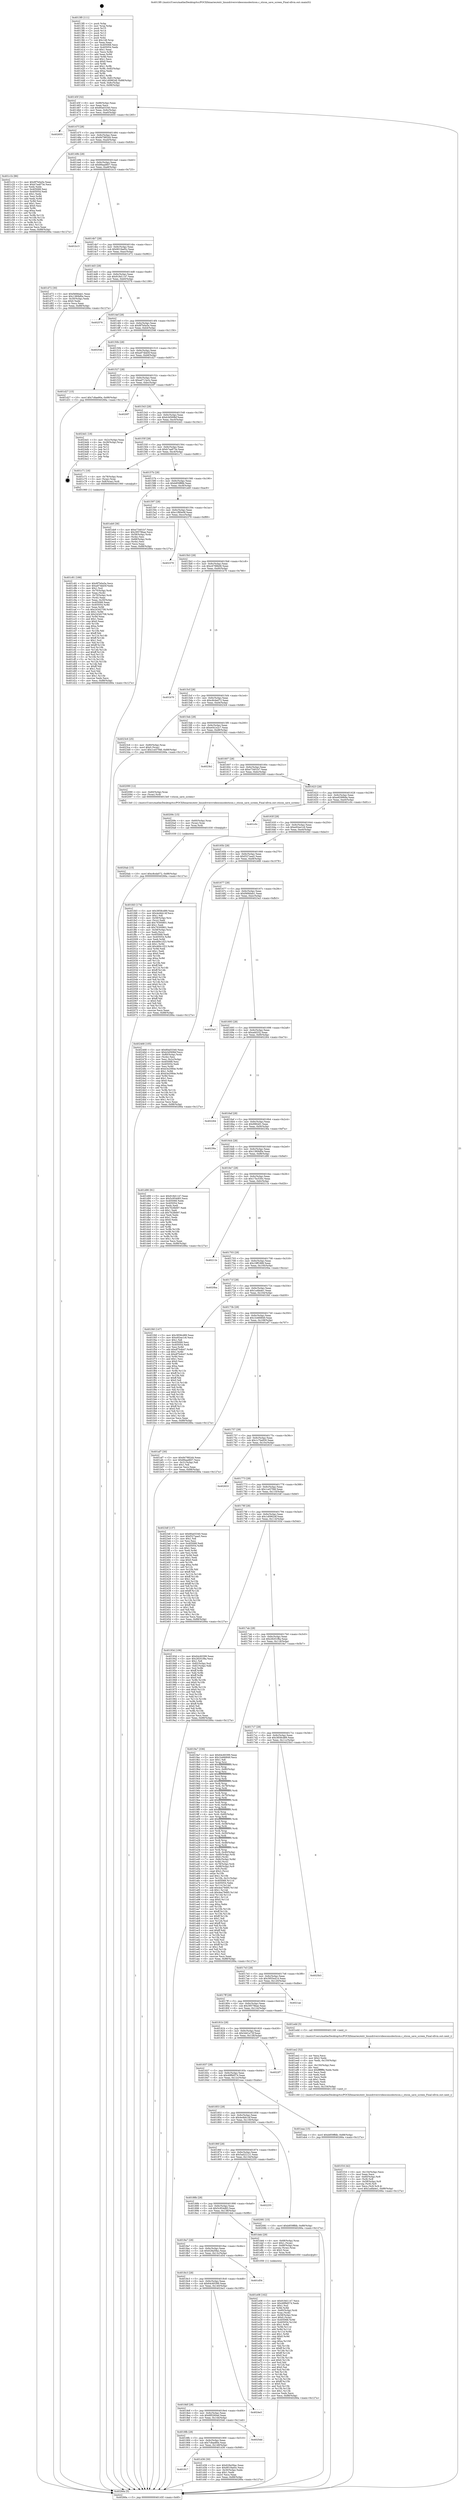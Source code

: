 digraph "0x4013f0" {
  label = "0x4013f0 (/mnt/c/Users/mathe/Desktop/tcc/POCII/binaries/extr_linuxdriversvideoconsolesticon.c_sticon_save_screen_Final-ollvm.out::main(0))"
  labelloc = "t"
  node[shape=record]

  Entry [label="",width=0.3,height=0.3,shape=circle,fillcolor=black,style=filled]
  "0x40145f" [label="{
     0x40145f [32]\l
     | [instrs]\l
     &nbsp;&nbsp;0x40145f \<+6\>: mov -0x88(%rbp),%eax\l
     &nbsp;&nbsp;0x401465 \<+2\>: mov %eax,%ecx\l
     &nbsp;&nbsp;0x401467 \<+6\>: sub $0x80a03340,%ecx\l
     &nbsp;&nbsp;0x40146d \<+6\>: mov %eax,-0x9c(%rbp)\l
     &nbsp;&nbsp;0x401473 \<+6\>: mov %ecx,-0xa0(%rbp)\l
     &nbsp;&nbsp;0x401479 \<+6\>: je 0000000000402655 \<main+0x1265\>\l
  }"]
  "0x402655" [label="{
     0x402655\l
  }", style=dashed]
  "0x40147f" [label="{
     0x40147f [28]\l
     | [instrs]\l
     &nbsp;&nbsp;0x40147f \<+5\>: jmp 0000000000401484 \<main+0x94\>\l
     &nbsp;&nbsp;0x401484 \<+6\>: mov -0x9c(%rbp),%eax\l
     &nbsp;&nbsp;0x40148a \<+5\>: sub $0x847882d4,%eax\l
     &nbsp;&nbsp;0x40148f \<+6\>: mov %eax,-0xa4(%rbp)\l
     &nbsp;&nbsp;0x401495 \<+6\>: je 0000000000401c1b \<main+0x82b\>\l
  }"]
  Exit [label="",width=0.3,height=0.3,shape=circle,fillcolor=black,style=filled,peripheries=2]
  "0x401c1b" [label="{
     0x401c1b [86]\l
     | [instrs]\l
     &nbsp;&nbsp;0x401c1b \<+5\>: mov $0x9f7b0a5e,%eax\l
     &nbsp;&nbsp;0x401c20 \<+5\>: mov $0xb7aa873e,%ecx\l
     &nbsp;&nbsp;0x401c25 \<+2\>: xor %edx,%edx\l
     &nbsp;&nbsp;0x401c27 \<+7\>: mov 0x405068,%esi\l
     &nbsp;&nbsp;0x401c2e \<+7\>: mov 0x405054,%edi\l
     &nbsp;&nbsp;0x401c35 \<+3\>: sub $0x1,%edx\l
     &nbsp;&nbsp;0x401c38 \<+3\>: mov %esi,%r8d\l
     &nbsp;&nbsp;0x401c3b \<+3\>: add %edx,%r8d\l
     &nbsp;&nbsp;0x401c3e \<+4\>: imul %r8d,%esi\l
     &nbsp;&nbsp;0x401c42 \<+3\>: and $0x1,%esi\l
     &nbsp;&nbsp;0x401c45 \<+3\>: cmp $0x0,%esi\l
     &nbsp;&nbsp;0x401c48 \<+4\>: sete %r9b\l
     &nbsp;&nbsp;0x401c4c \<+3\>: cmp $0xa,%edi\l
     &nbsp;&nbsp;0x401c4f \<+4\>: setl %r10b\l
     &nbsp;&nbsp;0x401c53 \<+3\>: mov %r9b,%r11b\l
     &nbsp;&nbsp;0x401c56 \<+3\>: and %r10b,%r11b\l
     &nbsp;&nbsp;0x401c59 \<+3\>: xor %r10b,%r9b\l
     &nbsp;&nbsp;0x401c5c \<+3\>: or %r9b,%r11b\l
     &nbsp;&nbsp;0x401c5f \<+4\>: test $0x1,%r11b\l
     &nbsp;&nbsp;0x401c63 \<+3\>: cmovne %ecx,%eax\l
     &nbsp;&nbsp;0x401c66 \<+6\>: mov %eax,-0x88(%rbp)\l
     &nbsp;&nbsp;0x401c6c \<+5\>: jmp 000000000040266a \<main+0x127a\>\l
  }"]
  "0x40149b" [label="{
     0x40149b [28]\l
     | [instrs]\l
     &nbsp;&nbsp;0x40149b \<+5\>: jmp 00000000004014a0 \<main+0xb0\>\l
     &nbsp;&nbsp;0x4014a0 \<+6\>: mov -0x9c(%rbp),%eax\l
     &nbsp;&nbsp;0x4014a6 \<+5\>: sub $0x89aad607,%eax\l
     &nbsp;&nbsp;0x4014ab \<+6\>: mov %eax,-0xa8(%rbp)\l
     &nbsp;&nbsp;0x4014b1 \<+6\>: je 0000000000401b15 \<main+0x725\>\l
  }"]
  "0x4020ab" [label="{
     0x4020ab [15]\l
     | [instrs]\l
     &nbsp;&nbsp;0x4020ab \<+10\>: movl $0xc8cda072,-0x88(%rbp)\l
     &nbsp;&nbsp;0x4020b5 \<+5\>: jmp 000000000040266a \<main+0x127a\>\l
  }"]
  "0x401b15" [label="{
     0x401b15\l
  }", style=dashed]
  "0x4014b7" [label="{
     0x4014b7 [28]\l
     | [instrs]\l
     &nbsp;&nbsp;0x4014b7 \<+5\>: jmp 00000000004014bc \<main+0xcc\>\l
     &nbsp;&nbsp;0x4014bc \<+6\>: mov -0x9c(%rbp),%eax\l
     &nbsp;&nbsp;0x4014c2 \<+5\>: sub $0x9019ad5c,%eax\l
     &nbsp;&nbsp;0x4014c7 \<+6\>: mov %eax,-0xac(%rbp)\l
     &nbsp;&nbsp;0x4014cd \<+6\>: je 0000000000401d72 \<main+0x982\>\l
  }"]
  "0x40209c" [label="{
     0x40209c [15]\l
     | [instrs]\l
     &nbsp;&nbsp;0x40209c \<+4\>: mov -0x60(%rbp),%rax\l
     &nbsp;&nbsp;0x4020a0 \<+3\>: mov (%rax),%rax\l
     &nbsp;&nbsp;0x4020a3 \<+3\>: mov %rax,%rdi\l
     &nbsp;&nbsp;0x4020a6 \<+5\>: call 0000000000401030 \<free@plt\>\l
     | [calls]\l
     &nbsp;&nbsp;0x401030 \{1\} (unknown)\l
  }"]
  "0x401d72" [label="{
     0x401d72 [30]\l
     | [instrs]\l
     &nbsp;&nbsp;0x401d72 \<+5\>: mov $0xf468dab1,%eax\l
     &nbsp;&nbsp;0x401d77 \<+5\>: mov $0x1380bf0e,%ecx\l
     &nbsp;&nbsp;0x401d7c \<+3\>: mov -0x30(%rbp),%edx\l
     &nbsp;&nbsp;0x401d7f \<+3\>: cmp $0x0,%edx\l
     &nbsp;&nbsp;0x401d82 \<+3\>: cmove %ecx,%eax\l
     &nbsp;&nbsp;0x401d85 \<+6\>: mov %eax,-0x88(%rbp)\l
     &nbsp;&nbsp;0x401d8b \<+5\>: jmp 000000000040266a \<main+0x127a\>\l
  }"]
  "0x4014d3" [label="{
     0x4014d3 [28]\l
     | [instrs]\l
     &nbsp;&nbsp;0x4014d3 \<+5\>: jmp 00000000004014d8 \<main+0xe8\>\l
     &nbsp;&nbsp;0x4014d8 \<+6\>: mov -0x9c(%rbp),%eax\l
     &nbsp;&nbsp;0x4014de \<+5\>: sub $0x918d1147,%eax\l
     &nbsp;&nbsp;0x4014e3 \<+6\>: mov %eax,-0xb0(%rbp)\l
     &nbsp;&nbsp;0x4014e9 \<+6\>: je 0000000000402576 \<main+0x1186\>\l
  }"]
  "0x401f16" [label="{
     0x401f16 [42]\l
     | [instrs]\l
     &nbsp;&nbsp;0x401f16 \<+6\>: mov -0x154(%rbp),%ecx\l
     &nbsp;&nbsp;0x401f1c \<+3\>: imul %eax,%ecx\l
     &nbsp;&nbsp;0x401f1f \<+4\>: mov -0x60(%rbp),%r8\l
     &nbsp;&nbsp;0x401f23 \<+3\>: mov (%r8),%r8\l
     &nbsp;&nbsp;0x401f26 \<+4\>: mov -0x58(%rbp),%r9\l
     &nbsp;&nbsp;0x401f2a \<+3\>: movslq (%r9),%r9\l
     &nbsp;&nbsp;0x401f2d \<+4\>: mov %ecx,(%r8,%r9,4)\l
     &nbsp;&nbsp;0x401f31 \<+10\>: movl $0x1a4fa4e1,-0x88(%rbp)\l
     &nbsp;&nbsp;0x401f3b \<+5\>: jmp 000000000040266a \<main+0x127a\>\l
  }"]
  "0x402576" [label="{
     0x402576\l
  }", style=dashed]
  "0x4014ef" [label="{
     0x4014ef [28]\l
     | [instrs]\l
     &nbsp;&nbsp;0x4014ef \<+5\>: jmp 00000000004014f4 \<main+0x104\>\l
     &nbsp;&nbsp;0x4014f4 \<+6\>: mov -0x9c(%rbp),%eax\l
     &nbsp;&nbsp;0x4014fa \<+5\>: sub $0x9f7b0a5e,%eax\l
     &nbsp;&nbsp;0x4014ff \<+6\>: mov %eax,-0xb4(%rbp)\l
     &nbsp;&nbsp;0x401505 \<+6\>: je 0000000000402546 \<main+0x1156\>\l
  }"]
  "0x401ee2" [label="{
     0x401ee2 [52]\l
     | [instrs]\l
     &nbsp;&nbsp;0x401ee2 \<+2\>: xor %ecx,%ecx\l
     &nbsp;&nbsp;0x401ee4 \<+5\>: mov $0x2,%edx\l
     &nbsp;&nbsp;0x401ee9 \<+6\>: mov %edx,-0x150(%rbp)\l
     &nbsp;&nbsp;0x401eef \<+1\>: cltd\l
     &nbsp;&nbsp;0x401ef0 \<+6\>: mov -0x150(%rbp),%esi\l
     &nbsp;&nbsp;0x401ef6 \<+2\>: idiv %esi\l
     &nbsp;&nbsp;0x401ef8 \<+6\>: imul $0xfffffffe,%edx,%edx\l
     &nbsp;&nbsp;0x401efe \<+2\>: mov %ecx,%edi\l
     &nbsp;&nbsp;0x401f00 \<+2\>: sub %edx,%edi\l
     &nbsp;&nbsp;0x401f02 \<+2\>: mov %ecx,%edx\l
     &nbsp;&nbsp;0x401f04 \<+3\>: sub $0x1,%edx\l
     &nbsp;&nbsp;0x401f07 \<+2\>: add %edx,%edi\l
     &nbsp;&nbsp;0x401f09 \<+2\>: sub %edi,%ecx\l
     &nbsp;&nbsp;0x401f0b \<+6\>: mov %ecx,-0x154(%rbp)\l
     &nbsp;&nbsp;0x401f11 \<+5\>: call 0000000000401160 \<next_i\>\l
     | [calls]\l
     &nbsp;&nbsp;0x401160 \{1\} (/mnt/c/Users/mathe/Desktop/tcc/POCII/binaries/extr_linuxdriversvideoconsolesticon.c_sticon_save_screen_Final-ollvm.out::next_i)\l
  }"]
  "0x402546" [label="{
     0x402546\l
  }", style=dashed]
  "0x40150b" [label="{
     0x40150b [28]\l
     | [instrs]\l
     &nbsp;&nbsp;0x40150b \<+5\>: jmp 0000000000401510 \<main+0x120\>\l
     &nbsp;&nbsp;0x401510 \<+6\>: mov -0x9c(%rbp),%eax\l
     &nbsp;&nbsp;0x401516 \<+5\>: sub $0xa974bb5f,%eax\l
     &nbsp;&nbsp;0x40151b \<+6\>: mov %eax,-0xb8(%rbp)\l
     &nbsp;&nbsp;0x401521 \<+6\>: je 0000000000401d27 \<main+0x937\>\l
  }"]
  "0x401e08" [label="{
     0x401e08 [162]\l
     | [instrs]\l
     &nbsp;&nbsp;0x401e08 \<+5\>: mov $0x918d1147,%ecx\l
     &nbsp;&nbsp;0x401e0d \<+5\>: mov $0x49f9d574,%edx\l
     &nbsp;&nbsp;0x401e12 \<+3\>: mov $0x1,%sil\l
     &nbsp;&nbsp;0x401e15 \<+3\>: xor %r8d,%r8d\l
     &nbsp;&nbsp;0x401e18 \<+4\>: mov -0x60(%rbp),%rdi\l
     &nbsp;&nbsp;0x401e1c \<+3\>: mov %rax,(%rdi)\l
     &nbsp;&nbsp;0x401e1f \<+4\>: mov -0x58(%rbp),%rax\l
     &nbsp;&nbsp;0x401e23 \<+6\>: movl $0x0,(%rax)\l
     &nbsp;&nbsp;0x401e29 \<+8\>: mov 0x405068,%r9d\l
     &nbsp;&nbsp;0x401e31 \<+8\>: mov 0x405054,%r10d\l
     &nbsp;&nbsp;0x401e39 \<+4\>: sub $0x1,%r8d\l
     &nbsp;&nbsp;0x401e3d \<+3\>: mov %r9d,%r11d\l
     &nbsp;&nbsp;0x401e40 \<+3\>: add %r8d,%r11d\l
     &nbsp;&nbsp;0x401e43 \<+4\>: imul %r11d,%r9d\l
     &nbsp;&nbsp;0x401e47 \<+4\>: and $0x1,%r9d\l
     &nbsp;&nbsp;0x401e4b \<+4\>: cmp $0x0,%r9d\l
     &nbsp;&nbsp;0x401e4f \<+3\>: sete %bl\l
     &nbsp;&nbsp;0x401e52 \<+4\>: cmp $0xa,%r10d\l
     &nbsp;&nbsp;0x401e56 \<+4\>: setl %r14b\l
     &nbsp;&nbsp;0x401e5a \<+3\>: mov %bl,%r15b\l
     &nbsp;&nbsp;0x401e5d \<+4\>: xor $0xff,%r15b\l
     &nbsp;&nbsp;0x401e61 \<+3\>: mov %r14b,%r12b\l
     &nbsp;&nbsp;0x401e64 \<+4\>: xor $0xff,%r12b\l
     &nbsp;&nbsp;0x401e68 \<+4\>: xor $0x0,%sil\l
     &nbsp;&nbsp;0x401e6c \<+3\>: mov %r15b,%r13b\l
     &nbsp;&nbsp;0x401e6f \<+4\>: and $0x0,%r13b\l
     &nbsp;&nbsp;0x401e73 \<+3\>: and %sil,%bl\l
     &nbsp;&nbsp;0x401e76 \<+3\>: mov %r12b,%al\l
     &nbsp;&nbsp;0x401e79 \<+2\>: and $0x0,%al\l
     &nbsp;&nbsp;0x401e7b \<+3\>: and %sil,%r14b\l
     &nbsp;&nbsp;0x401e7e \<+3\>: or %bl,%r13b\l
     &nbsp;&nbsp;0x401e81 \<+3\>: or %r14b,%al\l
     &nbsp;&nbsp;0x401e84 \<+3\>: xor %al,%r13b\l
     &nbsp;&nbsp;0x401e87 \<+3\>: or %r12b,%r15b\l
     &nbsp;&nbsp;0x401e8a \<+4\>: xor $0xff,%r15b\l
     &nbsp;&nbsp;0x401e8e \<+4\>: or $0x0,%sil\l
     &nbsp;&nbsp;0x401e92 \<+3\>: and %sil,%r15b\l
     &nbsp;&nbsp;0x401e95 \<+3\>: or %r15b,%r13b\l
     &nbsp;&nbsp;0x401e98 \<+4\>: test $0x1,%r13b\l
     &nbsp;&nbsp;0x401e9c \<+3\>: cmovne %edx,%ecx\l
     &nbsp;&nbsp;0x401e9f \<+6\>: mov %ecx,-0x88(%rbp)\l
     &nbsp;&nbsp;0x401ea5 \<+5\>: jmp 000000000040266a \<main+0x127a\>\l
  }"]
  "0x401d27" [label="{
     0x401d27 [15]\l
     | [instrs]\l
     &nbsp;&nbsp;0x401d27 \<+10\>: movl $0x7c8ae80e,-0x88(%rbp)\l
     &nbsp;&nbsp;0x401d31 \<+5\>: jmp 000000000040266a \<main+0x127a\>\l
  }"]
  "0x401527" [label="{
     0x401527 [28]\l
     | [instrs]\l
     &nbsp;&nbsp;0x401527 \<+5\>: jmp 000000000040152c \<main+0x13c\>\l
     &nbsp;&nbsp;0x40152c \<+6\>: mov -0x9c(%rbp),%eax\l
     &nbsp;&nbsp;0x401532 \<+5\>: sub $0xad713a3c,%eax\l
     &nbsp;&nbsp;0x401537 \<+6\>: mov %eax,-0xbc(%rbp)\l
     &nbsp;&nbsp;0x40153d \<+6\>: je 00000000004020f7 \<main+0xd07\>\l
  }"]
  "0x401917" [label="{
     0x401917\l
  }", style=dashed]
  "0x4020f7" [label="{
     0x4020f7\l
  }", style=dashed]
  "0x401543" [label="{
     0x401543 [28]\l
     | [instrs]\l
     &nbsp;&nbsp;0x401543 \<+5\>: jmp 0000000000401548 \<main+0x158\>\l
     &nbsp;&nbsp;0x401548 \<+6\>: mov -0x9c(%rbp),%eax\l
     &nbsp;&nbsp;0x40154e \<+5\>: sub $0xb3d569bf,%eax\l
     &nbsp;&nbsp;0x401553 \<+6\>: mov %eax,-0xc0(%rbp)\l
     &nbsp;&nbsp;0x401559 \<+6\>: je 00000000004024d1 \<main+0x10e1\>\l
  }"]
  "0x401d36" [label="{
     0x401d36 [30]\l
     | [instrs]\l
     &nbsp;&nbsp;0x401d36 \<+5\>: mov $0x628a59ac,%eax\l
     &nbsp;&nbsp;0x401d3b \<+5\>: mov $0x9019ad5c,%ecx\l
     &nbsp;&nbsp;0x401d40 \<+3\>: mov -0x30(%rbp),%edx\l
     &nbsp;&nbsp;0x401d43 \<+3\>: cmp $0x1,%edx\l
     &nbsp;&nbsp;0x401d46 \<+3\>: cmovl %ecx,%eax\l
     &nbsp;&nbsp;0x401d49 \<+6\>: mov %eax,-0x88(%rbp)\l
     &nbsp;&nbsp;0x401d4f \<+5\>: jmp 000000000040266a \<main+0x127a\>\l
  }"]
  "0x4024d1" [label="{
     0x4024d1 [18]\l
     | [instrs]\l
     &nbsp;&nbsp;0x4024d1 \<+3\>: mov -0x2c(%rbp),%eax\l
     &nbsp;&nbsp;0x4024d4 \<+4\>: lea -0x28(%rbp),%rsp\l
     &nbsp;&nbsp;0x4024d8 \<+1\>: pop %rbx\l
     &nbsp;&nbsp;0x4024d9 \<+2\>: pop %r12\l
     &nbsp;&nbsp;0x4024db \<+2\>: pop %r13\l
     &nbsp;&nbsp;0x4024dd \<+2\>: pop %r14\l
     &nbsp;&nbsp;0x4024df \<+2\>: pop %r15\l
     &nbsp;&nbsp;0x4024e1 \<+1\>: pop %rbp\l
     &nbsp;&nbsp;0x4024e2 \<+1\>: ret\l
  }"]
  "0x40155f" [label="{
     0x40155f [28]\l
     | [instrs]\l
     &nbsp;&nbsp;0x40155f \<+5\>: jmp 0000000000401564 \<main+0x174\>\l
     &nbsp;&nbsp;0x401564 \<+6\>: mov -0x9c(%rbp),%eax\l
     &nbsp;&nbsp;0x40156a \<+5\>: sub $0xb7aa873e,%eax\l
     &nbsp;&nbsp;0x40156f \<+6\>: mov %eax,-0xc4(%rbp)\l
     &nbsp;&nbsp;0x401575 \<+6\>: je 0000000000401c71 \<main+0x881\>\l
  }"]
  "0x4018fb" [label="{
     0x4018fb [28]\l
     | [instrs]\l
     &nbsp;&nbsp;0x4018fb \<+5\>: jmp 0000000000401900 \<main+0x510\>\l
     &nbsp;&nbsp;0x401900 \<+6\>: mov -0x9c(%rbp),%eax\l
     &nbsp;&nbsp;0x401906 \<+5\>: sub $0x7c8ae80e,%eax\l
     &nbsp;&nbsp;0x40190b \<+6\>: mov %eax,-0x148(%rbp)\l
     &nbsp;&nbsp;0x401911 \<+6\>: je 0000000000401d36 \<main+0x946\>\l
  }"]
  "0x401c71" [label="{
     0x401c71 [16]\l
     | [instrs]\l
     &nbsp;&nbsp;0x401c71 \<+4\>: mov -0x78(%rbp),%rax\l
     &nbsp;&nbsp;0x401c75 \<+3\>: mov (%rax),%rax\l
     &nbsp;&nbsp;0x401c78 \<+4\>: mov 0x8(%rax),%rdi\l
     &nbsp;&nbsp;0x401c7c \<+5\>: call 0000000000401060 \<atoi@plt\>\l
     | [calls]\l
     &nbsp;&nbsp;0x401060 \{1\} (unknown)\l
  }"]
  "0x40157b" [label="{
     0x40157b [28]\l
     | [instrs]\l
     &nbsp;&nbsp;0x40157b \<+5\>: jmp 0000000000401580 \<main+0x190\>\l
     &nbsp;&nbsp;0x401580 \<+6\>: mov -0x9c(%rbp),%eax\l
     &nbsp;&nbsp;0x401586 \<+5\>: sub $0xb859ffdb,%eax\l
     &nbsp;&nbsp;0x40158b \<+6\>: mov %eax,-0xc8(%rbp)\l
     &nbsp;&nbsp;0x401591 \<+6\>: je 0000000000401eb9 \<main+0xac9\>\l
  }"]
  "0x4025dd" [label="{
     0x4025dd\l
  }", style=dashed]
  "0x401eb9" [label="{
     0x401eb9 [36]\l
     | [instrs]\l
     &nbsp;&nbsp;0x401eb9 \<+5\>: mov $0xe73401b7,%eax\l
     &nbsp;&nbsp;0x401ebe \<+5\>: mov $0x39579bae,%ecx\l
     &nbsp;&nbsp;0x401ec3 \<+4\>: mov -0x58(%rbp),%rdx\l
     &nbsp;&nbsp;0x401ec7 \<+2\>: mov (%rdx),%esi\l
     &nbsp;&nbsp;0x401ec9 \<+4\>: mov -0x68(%rbp),%rdx\l
     &nbsp;&nbsp;0x401ecd \<+2\>: cmp (%rdx),%esi\l
     &nbsp;&nbsp;0x401ecf \<+3\>: cmovl %ecx,%eax\l
     &nbsp;&nbsp;0x401ed2 \<+6\>: mov %eax,-0x88(%rbp)\l
     &nbsp;&nbsp;0x401ed8 \<+5\>: jmp 000000000040266a \<main+0x127a\>\l
  }"]
  "0x401597" [label="{
     0x401597 [28]\l
     | [instrs]\l
     &nbsp;&nbsp;0x401597 \<+5\>: jmp 000000000040159c \<main+0x1ac\>\l
     &nbsp;&nbsp;0x40159c \<+6\>: mov -0x9c(%rbp),%eax\l
     &nbsp;&nbsp;0x4015a2 \<+5\>: sub $0xc1f80e08,%eax\l
     &nbsp;&nbsp;0x4015a7 \<+6\>: mov %eax,-0xcc(%rbp)\l
     &nbsp;&nbsp;0x4015ad \<+6\>: je 0000000000402379 \<main+0xf89\>\l
  }"]
  "0x4018df" [label="{
     0x4018df [28]\l
     | [instrs]\l
     &nbsp;&nbsp;0x4018df \<+5\>: jmp 00000000004018e4 \<main+0x4f4\>\l
     &nbsp;&nbsp;0x4018e4 \<+6\>: mov -0x9c(%rbp),%eax\l
     &nbsp;&nbsp;0x4018ea \<+5\>: sub $0x6f0260ad,%eax\l
     &nbsp;&nbsp;0x4018ef \<+6\>: mov %eax,-0x144(%rbp)\l
     &nbsp;&nbsp;0x4018f5 \<+6\>: je 00000000004025dd \<main+0x11ed\>\l
  }"]
  "0x402379" [label="{
     0x402379\l
  }", style=dashed]
  "0x4015b3" [label="{
     0x4015b3 [28]\l
     | [instrs]\l
     &nbsp;&nbsp;0x4015b3 \<+5\>: jmp 00000000004015b8 \<main+0x1c8\>\l
     &nbsp;&nbsp;0x4015b8 \<+6\>: mov -0x9c(%rbp),%eax\l
     &nbsp;&nbsp;0x4015be \<+5\>: sub $0xc6788b06,%eax\l
     &nbsp;&nbsp;0x4015c3 \<+6\>: mov %eax,-0xd0(%rbp)\l
     &nbsp;&nbsp;0x4015c9 \<+6\>: je 0000000000401b70 \<main+0x780\>\l
  }"]
  "0x4024e3" [label="{
     0x4024e3\l
  }", style=dashed]
  "0x401b70" [label="{
     0x401b70\l
  }", style=dashed]
  "0x4015cf" [label="{
     0x4015cf [28]\l
     | [instrs]\l
     &nbsp;&nbsp;0x4015cf \<+5\>: jmp 00000000004015d4 \<main+0x1e4\>\l
     &nbsp;&nbsp;0x4015d4 \<+6\>: mov -0x9c(%rbp),%eax\l
     &nbsp;&nbsp;0x4015da \<+5\>: sub $0xc8cda072,%eax\l
     &nbsp;&nbsp;0x4015df \<+6\>: mov %eax,-0xd4(%rbp)\l
     &nbsp;&nbsp;0x4015e5 \<+6\>: je 00000000004023c6 \<main+0xfd6\>\l
  }"]
  "0x4018c3" [label="{
     0x4018c3 [28]\l
     | [instrs]\l
     &nbsp;&nbsp;0x4018c3 \<+5\>: jmp 00000000004018c8 \<main+0x4d8\>\l
     &nbsp;&nbsp;0x4018c8 \<+6\>: mov -0x9c(%rbp),%eax\l
     &nbsp;&nbsp;0x4018ce \<+5\>: sub $0x64c60399,%eax\l
     &nbsp;&nbsp;0x4018d3 \<+6\>: mov %eax,-0x140(%rbp)\l
     &nbsp;&nbsp;0x4018d9 \<+6\>: je 00000000004024e3 \<main+0x10f3\>\l
  }"]
  "0x4023c6" [label="{
     0x4023c6 [25]\l
     | [instrs]\l
     &nbsp;&nbsp;0x4023c6 \<+4\>: mov -0x80(%rbp),%rax\l
     &nbsp;&nbsp;0x4023ca \<+6\>: movl $0x0,(%rax)\l
     &nbsp;&nbsp;0x4023d0 \<+10\>: movl $0x1ce57f48,-0x88(%rbp)\l
     &nbsp;&nbsp;0x4023da \<+5\>: jmp 000000000040266a \<main+0x127a\>\l
  }"]
  "0x4015eb" [label="{
     0x4015eb [28]\l
     | [instrs]\l
     &nbsp;&nbsp;0x4015eb \<+5\>: jmp 00000000004015f0 \<main+0x200\>\l
     &nbsp;&nbsp;0x4015f0 \<+6\>: mov -0x9c(%rbp),%eax\l
     &nbsp;&nbsp;0x4015f6 \<+5\>: sub $0xe041e2c7,%eax\l
     &nbsp;&nbsp;0x4015fb \<+6\>: mov %eax,-0xd8(%rbp)\l
     &nbsp;&nbsp;0x401601 \<+6\>: je 00000000004023b2 \<main+0xfc2\>\l
  }"]
  "0x401d54" [label="{
     0x401d54\l
  }", style=dashed]
  "0x4023b2" [label="{
     0x4023b2\l
  }", style=dashed]
  "0x401607" [label="{
     0x401607 [28]\l
     | [instrs]\l
     &nbsp;&nbsp;0x401607 \<+5\>: jmp 000000000040160c \<main+0x21c\>\l
     &nbsp;&nbsp;0x40160c \<+6\>: mov -0x9c(%rbp),%eax\l
     &nbsp;&nbsp;0x401612 \<+5\>: sub $0xe73401b7,%eax\l
     &nbsp;&nbsp;0x401617 \<+6\>: mov %eax,-0xdc(%rbp)\l
     &nbsp;&nbsp;0x40161d \<+6\>: je 0000000000402090 \<main+0xca0\>\l
  }"]
  "0x4018a7" [label="{
     0x4018a7 [28]\l
     | [instrs]\l
     &nbsp;&nbsp;0x4018a7 \<+5\>: jmp 00000000004018ac \<main+0x4bc\>\l
     &nbsp;&nbsp;0x4018ac \<+6\>: mov -0x9c(%rbp),%eax\l
     &nbsp;&nbsp;0x4018b2 \<+5\>: sub $0x628a59ac,%eax\l
     &nbsp;&nbsp;0x4018b7 \<+6\>: mov %eax,-0x13c(%rbp)\l
     &nbsp;&nbsp;0x4018bd \<+6\>: je 0000000000401d54 \<main+0x964\>\l
  }"]
  "0x402090" [label="{
     0x402090 [12]\l
     | [instrs]\l
     &nbsp;&nbsp;0x402090 \<+4\>: mov -0x60(%rbp),%rax\l
     &nbsp;&nbsp;0x402094 \<+3\>: mov (%rax),%rdi\l
     &nbsp;&nbsp;0x402097 \<+5\>: call 00000000004013e0 \<sticon_save_screen\>\l
     | [calls]\l
     &nbsp;&nbsp;0x4013e0 \{1\} (/mnt/c/Users/mathe/Desktop/tcc/POCII/binaries/extr_linuxdriversvideoconsolesticon.c_sticon_save_screen_Final-ollvm.out::sticon_save_screen)\l
  }"]
  "0x401623" [label="{
     0x401623 [28]\l
     | [instrs]\l
     &nbsp;&nbsp;0x401623 \<+5\>: jmp 0000000000401628 \<main+0x238\>\l
     &nbsp;&nbsp;0x401628 \<+6\>: mov -0x9c(%rbp),%eax\l
     &nbsp;&nbsp;0x40162e \<+5\>: sub $0xe9299b9a,%eax\l
     &nbsp;&nbsp;0x401633 \<+6\>: mov %eax,-0xe0(%rbp)\l
     &nbsp;&nbsp;0x401639 \<+6\>: je 0000000000401c0c \<main+0x81c\>\l
  }"]
  "0x401deb" [label="{
     0x401deb [29]\l
     | [instrs]\l
     &nbsp;&nbsp;0x401deb \<+4\>: mov -0x68(%rbp),%rax\l
     &nbsp;&nbsp;0x401def \<+6\>: movl $0x1,(%rax)\l
     &nbsp;&nbsp;0x401df5 \<+4\>: mov -0x68(%rbp),%rax\l
     &nbsp;&nbsp;0x401df9 \<+3\>: movslq (%rax),%rax\l
     &nbsp;&nbsp;0x401dfc \<+4\>: shl $0x2,%rax\l
     &nbsp;&nbsp;0x401e00 \<+3\>: mov %rax,%rdi\l
     &nbsp;&nbsp;0x401e03 \<+5\>: call 0000000000401050 \<malloc@plt\>\l
     | [calls]\l
     &nbsp;&nbsp;0x401050 \{1\} (unknown)\l
  }"]
  "0x401c0c" [label="{
     0x401c0c\l
  }", style=dashed]
  "0x40163f" [label="{
     0x40163f [28]\l
     | [instrs]\l
     &nbsp;&nbsp;0x40163f \<+5\>: jmp 0000000000401644 \<main+0x254\>\l
     &nbsp;&nbsp;0x401644 \<+6\>: mov -0x9c(%rbp),%eax\l
     &nbsp;&nbsp;0x40164a \<+5\>: sub $0xe92ee1c6,%eax\l
     &nbsp;&nbsp;0x40164f \<+6\>: mov %eax,-0xe4(%rbp)\l
     &nbsp;&nbsp;0x401655 \<+6\>: je 0000000000401fd3 \<main+0xbe3\>\l
  }"]
  "0x40188b" [label="{
     0x40188b [28]\l
     | [instrs]\l
     &nbsp;&nbsp;0x40188b \<+5\>: jmp 0000000000401890 \<main+0x4a0\>\l
     &nbsp;&nbsp;0x401890 \<+6\>: mov -0x9c(%rbp),%eax\l
     &nbsp;&nbsp;0x401896 \<+5\>: sub $0x5c954d83,%eax\l
     &nbsp;&nbsp;0x40189b \<+6\>: mov %eax,-0x138(%rbp)\l
     &nbsp;&nbsp;0x4018a1 \<+6\>: je 0000000000401deb \<main+0x9fb\>\l
  }"]
  "0x401fd3" [label="{
     0x401fd3 [174]\l
     | [instrs]\l
     &nbsp;&nbsp;0x401fd3 \<+5\>: mov $0x3858cd89,%eax\l
     &nbsp;&nbsp;0x401fd8 \<+5\>: mov $0x4e4bb14f,%ecx\l
     &nbsp;&nbsp;0x401fdd \<+2\>: mov $0x1,%dl\l
     &nbsp;&nbsp;0x401fdf \<+4\>: mov -0x58(%rbp),%rsi\l
     &nbsp;&nbsp;0x401fe3 \<+2\>: mov (%rsi),%edi\l
     &nbsp;&nbsp;0x401fe5 \<+6\>: add $0x76300801,%edi\l
     &nbsp;&nbsp;0x401feb \<+3\>: add $0x1,%edi\l
     &nbsp;&nbsp;0x401fee \<+6\>: sub $0x76300801,%edi\l
     &nbsp;&nbsp;0x401ff4 \<+4\>: mov -0x58(%rbp),%rsi\l
     &nbsp;&nbsp;0x401ff8 \<+2\>: mov %edi,(%rsi)\l
     &nbsp;&nbsp;0x401ffa \<+7\>: mov 0x405068,%edi\l
     &nbsp;&nbsp;0x402001 \<+8\>: mov 0x405054,%r8d\l
     &nbsp;&nbsp;0x402009 \<+3\>: mov %edi,%r9d\l
     &nbsp;&nbsp;0x40200c \<+7\>: sub $0x469c1f23,%r9d\l
     &nbsp;&nbsp;0x402013 \<+4\>: sub $0x1,%r9d\l
     &nbsp;&nbsp;0x402017 \<+7\>: add $0x469c1f23,%r9d\l
     &nbsp;&nbsp;0x40201e \<+4\>: imul %r9d,%edi\l
     &nbsp;&nbsp;0x402022 \<+3\>: and $0x1,%edi\l
     &nbsp;&nbsp;0x402025 \<+3\>: cmp $0x0,%edi\l
     &nbsp;&nbsp;0x402028 \<+4\>: sete %r10b\l
     &nbsp;&nbsp;0x40202c \<+4\>: cmp $0xa,%r8d\l
     &nbsp;&nbsp;0x402030 \<+4\>: setl %r11b\l
     &nbsp;&nbsp;0x402034 \<+3\>: mov %r10b,%bl\l
     &nbsp;&nbsp;0x402037 \<+3\>: xor $0xff,%bl\l
     &nbsp;&nbsp;0x40203a \<+3\>: mov %r11b,%r14b\l
     &nbsp;&nbsp;0x40203d \<+4\>: xor $0xff,%r14b\l
     &nbsp;&nbsp;0x402041 \<+3\>: xor $0x0,%dl\l
     &nbsp;&nbsp;0x402044 \<+3\>: mov %bl,%r15b\l
     &nbsp;&nbsp;0x402047 \<+4\>: and $0x0,%r15b\l
     &nbsp;&nbsp;0x40204b \<+3\>: and %dl,%r10b\l
     &nbsp;&nbsp;0x40204e \<+3\>: mov %r14b,%r12b\l
     &nbsp;&nbsp;0x402051 \<+4\>: and $0x0,%r12b\l
     &nbsp;&nbsp;0x402055 \<+3\>: and %dl,%r11b\l
     &nbsp;&nbsp;0x402058 \<+3\>: or %r10b,%r15b\l
     &nbsp;&nbsp;0x40205b \<+3\>: or %r11b,%r12b\l
     &nbsp;&nbsp;0x40205e \<+3\>: xor %r12b,%r15b\l
     &nbsp;&nbsp;0x402061 \<+3\>: or %r14b,%bl\l
     &nbsp;&nbsp;0x402064 \<+3\>: xor $0xff,%bl\l
     &nbsp;&nbsp;0x402067 \<+3\>: or $0x0,%dl\l
     &nbsp;&nbsp;0x40206a \<+2\>: and %dl,%bl\l
     &nbsp;&nbsp;0x40206c \<+3\>: or %bl,%r15b\l
     &nbsp;&nbsp;0x40206f \<+4\>: test $0x1,%r15b\l
     &nbsp;&nbsp;0x402073 \<+3\>: cmovne %ecx,%eax\l
     &nbsp;&nbsp;0x402076 \<+6\>: mov %eax,-0x88(%rbp)\l
     &nbsp;&nbsp;0x40207c \<+5\>: jmp 000000000040266a \<main+0x127a\>\l
  }"]
  "0x40165b" [label="{
     0x40165b [28]\l
     | [instrs]\l
     &nbsp;&nbsp;0x40165b \<+5\>: jmp 0000000000401660 \<main+0x270\>\l
     &nbsp;&nbsp;0x401660 \<+6\>: mov -0x9c(%rbp),%eax\l
     &nbsp;&nbsp;0x401666 \<+5\>: sub $0xf327aaa5,%eax\l
     &nbsp;&nbsp;0x40166b \<+6\>: mov %eax,-0xe8(%rbp)\l
     &nbsp;&nbsp;0x401671 \<+6\>: je 0000000000402468 \<main+0x1078\>\l
  }"]
  "0x402255" [label="{
     0x402255\l
  }", style=dashed]
  "0x402468" [label="{
     0x402468 [105]\l
     | [instrs]\l
     &nbsp;&nbsp;0x402468 \<+5\>: mov $0x80a03340,%eax\l
     &nbsp;&nbsp;0x40246d \<+5\>: mov $0xb3d569bf,%ecx\l
     &nbsp;&nbsp;0x402472 \<+4\>: mov -0x80(%rbp),%rdx\l
     &nbsp;&nbsp;0x402476 \<+2\>: mov (%rdx),%esi\l
     &nbsp;&nbsp;0x402478 \<+3\>: mov %esi,-0x2c(%rbp)\l
     &nbsp;&nbsp;0x40247b \<+7\>: mov 0x405068,%esi\l
     &nbsp;&nbsp;0x402482 \<+7\>: mov 0x405054,%edi\l
     &nbsp;&nbsp;0x402489 \<+3\>: mov %esi,%r8d\l
     &nbsp;&nbsp;0x40248c \<+7\>: add $0xb3e2084e,%r8d\l
     &nbsp;&nbsp;0x402493 \<+4\>: sub $0x1,%r8d\l
     &nbsp;&nbsp;0x402497 \<+7\>: sub $0xb3e2084e,%r8d\l
     &nbsp;&nbsp;0x40249e \<+4\>: imul %r8d,%esi\l
     &nbsp;&nbsp;0x4024a2 \<+3\>: and $0x1,%esi\l
     &nbsp;&nbsp;0x4024a5 \<+3\>: cmp $0x0,%esi\l
     &nbsp;&nbsp;0x4024a8 \<+4\>: sete %r9b\l
     &nbsp;&nbsp;0x4024ac \<+3\>: cmp $0xa,%edi\l
     &nbsp;&nbsp;0x4024af \<+4\>: setl %r10b\l
     &nbsp;&nbsp;0x4024b3 \<+3\>: mov %r9b,%r11b\l
     &nbsp;&nbsp;0x4024b6 \<+3\>: and %r10b,%r11b\l
     &nbsp;&nbsp;0x4024b9 \<+3\>: xor %r10b,%r9b\l
     &nbsp;&nbsp;0x4024bc \<+3\>: or %r9b,%r11b\l
     &nbsp;&nbsp;0x4024bf \<+4\>: test $0x1,%r11b\l
     &nbsp;&nbsp;0x4024c3 \<+3\>: cmovne %ecx,%eax\l
     &nbsp;&nbsp;0x4024c6 \<+6\>: mov %eax,-0x88(%rbp)\l
     &nbsp;&nbsp;0x4024cc \<+5\>: jmp 000000000040266a \<main+0x127a\>\l
  }"]
  "0x401677" [label="{
     0x401677 [28]\l
     | [instrs]\l
     &nbsp;&nbsp;0x401677 \<+5\>: jmp 000000000040167c \<main+0x28c\>\l
     &nbsp;&nbsp;0x40167c \<+6\>: mov -0x9c(%rbp),%eax\l
     &nbsp;&nbsp;0x401682 \<+5\>: sub $0xf468dab1,%eax\l
     &nbsp;&nbsp;0x401687 \<+6\>: mov %eax,-0xec(%rbp)\l
     &nbsp;&nbsp;0x40168d \<+6\>: je 00000000004023a3 \<main+0xfb3\>\l
  }"]
  "0x40186f" [label="{
     0x40186f [28]\l
     | [instrs]\l
     &nbsp;&nbsp;0x40186f \<+5\>: jmp 0000000000401874 \<main+0x484\>\l
     &nbsp;&nbsp;0x401874 \<+6\>: mov -0x9c(%rbp),%eax\l
     &nbsp;&nbsp;0x40187a \<+5\>: sub $0x5ad22121,%eax\l
     &nbsp;&nbsp;0x40187f \<+6\>: mov %eax,-0x134(%rbp)\l
     &nbsp;&nbsp;0x401885 \<+6\>: je 0000000000402255 \<main+0xe65\>\l
  }"]
  "0x4023a3" [label="{
     0x4023a3\l
  }", style=dashed]
  "0x401693" [label="{
     0x401693 [28]\l
     | [instrs]\l
     &nbsp;&nbsp;0x401693 \<+5\>: jmp 0000000000401698 \<main+0x2a8\>\l
     &nbsp;&nbsp;0x401698 \<+6\>: mov -0x9c(%rbp),%eax\l
     &nbsp;&nbsp;0x40169e \<+5\>: sub $0xadd332,%eax\l
     &nbsp;&nbsp;0x4016a3 \<+6\>: mov %eax,-0xf0(%rbp)\l
     &nbsp;&nbsp;0x4016a9 \<+6\>: je 0000000000402264 \<main+0xe74\>\l
  }"]
  "0x402081" [label="{
     0x402081 [15]\l
     | [instrs]\l
     &nbsp;&nbsp;0x402081 \<+10\>: movl $0xb859ffdb,-0x88(%rbp)\l
     &nbsp;&nbsp;0x40208b \<+5\>: jmp 000000000040266a \<main+0x127a\>\l
  }"]
  "0x402264" [label="{
     0x402264\l
  }", style=dashed]
  "0x4016af" [label="{
     0x4016af [28]\l
     | [instrs]\l
     &nbsp;&nbsp;0x4016af \<+5\>: jmp 00000000004016b4 \<main+0x2c4\>\l
     &nbsp;&nbsp;0x4016b4 \<+6\>: mov -0x9c(%rbp),%eax\l
     &nbsp;&nbsp;0x4016ba \<+5\>: sub $0x99fcbf1,%eax\l
     &nbsp;&nbsp;0x4016bf \<+6\>: mov %eax,-0xf4(%rbp)\l
     &nbsp;&nbsp;0x4016c5 \<+6\>: je 000000000040236a \<main+0xf7a\>\l
  }"]
  "0x401853" [label="{
     0x401853 [28]\l
     | [instrs]\l
     &nbsp;&nbsp;0x401853 \<+5\>: jmp 0000000000401858 \<main+0x468\>\l
     &nbsp;&nbsp;0x401858 \<+6\>: mov -0x9c(%rbp),%eax\l
     &nbsp;&nbsp;0x40185e \<+5\>: sub $0x4e4bb14f,%eax\l
     &nbsp;&nbsp;0x401863 \<+6\>: mov %eax,-0x130(%rbp)\l
     &nbsp;&nbsp;0x401869 \<+6\>: je 0000000000402081 \<main+0xc91\>\l
  }"]
  "0x40236a" [label="{
     0x40236a\l
  }", style=dashed]
  "0x4016cb" [label="{
     0x4016cb [28]\l
     | [instrs]\l
     &nbsp;&nbsp;0x4016cb \<+5\>: jmp 00000000004016d0 \<main+0x2e0\>\l
     &nbsp;&nbsp;0x4016d0 \<+6\>: mov -0x9c(%rbp),%eax\l
     &nbsp;&nbsp;0x4016d6 \<+5\>: sub $0x1380bf0e,%eax\l
     &nbsp;&nbsp;0x4016db \<+6\>: mov %eax,-0xf8(%rbp)\l
     &nbsp;&nbsp;0x4016e1 \<+6\>: je 0000000000401d90 \<main+0x9a0\>\l
  }"]
  "0x401eaa" [label="{
     0x401eaa [15]\l
     | [instrs]\l
     &nbsp;&nbsp;0x401eaa \<+10\>: movl $0xb859ffdb,-0x88(%rbp)\l
     &nbsp;&nbsp;0x401eb4 \<+5\>: jmp 000000000040266a \<main+0x127a\>\l
  }"]
  "0x401d90" [label="{
     0x401d90 [91]\l
     | [instrs]\l
     &nbsp;&nbsp;0x401d90 \<+5\>: mov $0x918d1147,%eax\l
     &nbsp;&nbsp;0x401d95 \<+5\>: mov $0x5c954d83,%ecx\l
     &nbsp;&nbsp;0x401d9a \<+7\>: mov 0x405068,%edx\l
     &nbsp;&nbsp;0x401da1 \<+7\>: mov 0x405054,%esi\l
     &nbsp;&nbsp;0x401da8 \<+2\>: mov %edx,%edi\l
     &nbsp;&nbsp;0x401daa \<+6\>: add $0x762fb697,%edi\l
     &nbsp;&nbsp;0x401db0 \<+3\>: sub $0x1,%edi\l
     &nbsp;&nbsp;0x401db3 \<+6\>: sub $0x762fb697,%edi\l
     &nbsp;&nbsp;0x401db9 \<+3\>: imul %edi,%edx\l
     &nbsp;&nbsp;0x401dbc \<+3\>: and $0x1,%edx\l
     &nbsp;&nbsp;0x401dbf \<+3\>: cmp $0x0,%edx\l
     &nbsp;&nbsp;0x401dc2 \<+4\>: sete %r8b\l
     &nbsp;&nbsp;0x401dc6 \<+3\>: cmp $0xa,%esi\l
     &nbsp;&nbsp;0x401dc9 \<+4\>: setl %r9b\l
     &nbsp;&nbsp;0x401dcd \<+3\>: mov %r8b,%r10b\l
     &nbsp;&nbsp;0x401dd0 \<+3\>: and %r9b,%r10b\l
     &nbsp;&nbsp;0x401dd3 \<+3\>: xor %r9b,%r8b\l
     &nbsp;&nbsp;0x401dd6 \<+3\>: or %r8b,%r10b\l
     &nbsp;&nbsp;0x401dd9 \<+4\>: test $0x1,%r10b\l
     &nbsp;&nbsp;0x401ddd \<+3\>: cmovne %ecx,%eax\l
     &nbsp;&nbsp;0x401de0 \<+6\>: mov %eax,-0x88(%rbp)\l
     &nbsp;&nbsp;0x401de6 \<+5\>: jmp 000000000040266a \<main+0x127a\>\l
  }"]
  "0x4016e7" [label="{
     0x4016e7 [28]\l
     | [instrs]\l
     &nbsp;&nbsp;0x4016e7 \<+5\>: jmp 00000000004016ec \<main+0x2fc\>\l
     &nbsp;&nbsp;0x4016ec \<+6\>: mov -0x9c(%rbp),%eax\l
     &nbsp;&nbsp;0x4016f2 \<+5\>: sub $0x17bc530c,%eax\l
     &nbsp;&nbsp;0x4016f7 \<+6\>: mov %eax,-0xfc(%rbp)\l
     &nbsp;&nbsp;0x4016fd \<+6\>: je 000000000040211b \<main+0xd2b\>\l
  }"]
  "0x401837" [label="{
     0x401837 [28]\l
     | [instrs]\l
     &nbsp;&nbsp;0x401837 \<+5\>: jmp 000000000040183c \<main+0x44c\>\l
     &nbsp;&nbsp;0x40183c \<+6\>: mov -0x9c(%rbp),%eax\l
     &nbsp;&nbsp;0x401842 \<+5\>: sub $0x49f9d574,%eax\l
     &nbsp;&nbsp;0x401847 \<+6\>: mov %eax,-0x12c(%rbp)\l
     &nbsp;&nbsp;0x40184d \<+6\>: je 0000000000401eaa \<main+0xaba\>\l
  }"]
  "0x40211b" [label="{
     0x40211b\l
  }", style=dashed]
  "0x401703" [label="{
     0x401703 [28]\l
     | [instrs]\l
     &nbsp;&nbsp;0x401703 \<+5\>: jmp 0000000000401708 \<main+0x318\>\l
     &nbsp;&nbsp;0x401708 \<+6\>: mov -0x9c(%rbp),%eax\l
     &nbsp;&nbsp;0x40170e \<+5\>: sub $0x19ff1888,%eax\l
     &nbsp;&nbsp;0x401713 \<+6\>: mov %eax,-0x100(%rbp)\l
     &nbsp;&nbsp;0x401719 \<+6\>: je 00000000004020ba \<main+0xcca\>\l
  }"]
  "0x4022f7" [label="{
     0x4022f7\l
  }", style=dashed]
  "0x4020ba" [label="{
     0x4020ba\l
  }", style=dashed]
  "0x40171f" [label="{
     0x40171f [28]\l
     | [instrs]\l
     &nbsp;&nbsp;0x40171f \<+5\>: jmp 0000000000401724 \<main+0x334\>\l
     &nbsp;&nbsp;0x401724 \<+6\>: mov -0x9c(%rbp),%eax\l
     &nbsp;&nbsp;0x40172a \<+5\>: sub $0x1a4fa4e1,%eax\l
     &nbsp;&nbsp;0x40172f \<+6\>: mov %eax,-0x104(%rbp)\l
     &nbsp;&nbsp;0x401735 \<+6\>: je 0000000000401f40 \<main+0xb50\>\l
  }"]
  "0x40181b" [label="{
     0x40181b [28]\l
     | [instrs]\l
     &nbsp;&nbsp;0x40181b \<+5\>: jmp 0000000000401820 \<main+0x430\>\l
     &nbsp;&nbsp;0x401820 \<+6\>: mov -0x9c(%rbp),%eax\l
     &nbsp;&nbsp;0x401826 \<+5\>: sub $0x3dd1a73f,%eax\l
     &nbsp;&nbsp;0x40182b \<+6\>: mov %eax,-0x128(%rbp)\l
     &nbsp;&nbsp;0x401831 \<+6\>: je 00000000004022f7 \<main+0xf07\>\l
  }"]
  "0x401f40" [label="{
     0x401f40 [147]\l
     | [instrs]\l
     &nbsp;&nbsp;0x401f40 \<+5\>: mov $0x3858cd89,%eax\l
     &nbsp;&nbsp;0x401f45 \<+5\>: mov $0xe92ee1c6,%ecx\l
     &nbsp;&nbsp;0x401f4a \<+2\>: mov $0x1,%dl\l
     &nbsp;&nbsp;0x401f4c \<+7\>: mov 0x405068,%esi\l
     &nbsp;&nbsp;0x401f53 \<+7\>: mov 0x405054,%edi\l
     &nbsp;&nbsp;0x401f5a \<+3\>: mov %esi,%r8d\l
     &nbsp;&nbsp;0x401f5d \<+7\>: add $0xdf7b4b47,%r8d\l
     &nbsp;&nbsp;0x401f64 \<+4\>: sub $0x1,%r8d\l
     &nbsp;&nbsp;0x401f68 \<+7\>: sub $0xdf7b4b47,%r8d\l
     &nbsp;&nbsp;0x401f6f \<+4\>: imul %r8d,%esi\l
     &nbsp;&nbsp;0x401f73 \<+3\>: and $0x1,%esi\l
     &nbsp;&nbsp;0x401f76 \<+3\>: cmp $0x0,%esi\l
     &nbsp;&nbsp;0x401f79 \<+4\>: sete %r9b\l
     &nbsp;&nbsp;0x401f7d \<+3\>: cmp $0xa,%edi\l
     &nbsp;&nbsp;0x401f80 \<+4\>: setl %r10b\l
     &nbsp;&nbsp;0x401f84 \<+3\>: mov %r9b,%r11b\l
     &nbsp;&nbsp;0x401f87 \<+4\>: xor $0xff,%r11b\l
     &nbsp;&nbsp;0x401f8b \<+3\>: mov %r10b,%bl\l
     &nbsp;&nbsp;0x401f8e \<+3\>: xor $0xff,%bl\l
     &nbsp;&nbsp;0x401f91 \<+3\>: xor $0x0,%dl\l
     &nbsp;&nbsp;0x401f94 \<+3\>: mov %r11b,%r14b\l
     &nbsp;&nbsp;0x401f97 \<+4\>: and $0x0,%r14b\l
     &nbsp;&nbsp;0x401f9b \<+3\>: and %dl,%r9b\l
     &nbsp;&nbsp;0x401f9e \<+3\>: mov %bl,%r15b\l
     &nbsp;&nbsp;0x401fa1 \<+4\>: and $0x0,%r15b\l
     &nbsp;&nbsp;0x401fa5 \<+3\>: and %dl,%r10b\l
     &nbsp;&nbsp;0x401fa8 \<+3\>: or %r9b,%r14b\l
     &nbsp;&nbsp;0x401fab \<+3\>: or %r10b,%r15b\l
     &nbsp;&nbsp;0x401fae \<+3\>: xor %r15b,%r14b\l
     &nbsp;&nbsp;0x401fb1 \<+3\>: or %bl,%r11b\l
     &nbsp;&nbsp;0x401fb4 \<+4\>: xor $0xff,%r11b\l
     &nbsp;&nbsp;0x401fb8 \<+3\>: or $0x0,%dl\l
     &nbsp;&nbsp;0x401fbb \<+3\>: and %dl,%r11b\l
     &nbsp;&nbsp;0x401fbe \<+3\>: or %r11b,%r14b\l
     &nbsp;&nbsp;0x401fc1 \<+4\>: test $0x1,%r14b\l
     &nbsp;&nbsp;0x401fc5 \<+3\>: cmovne %ecx,%eax\l
     &nbsp;&nbsp;0x401fc8 \<+6\>: mov %eax,-0x88(%rbp)\l
     &nbsp;&nbsp;0x401fce \<+5\>: jmp 000000000040266a \<main+0x127a\>\l
  }"]
  "0x40173b" [label="{
     0x40173b [28]\l
     | [instrs]\l
     &nbsp;&nbsp;0x40173b \<+5\>: jmp 0000000000401740 \<main+0x350\>\l
     &nbsp;&nbsp;0x401740 \<+6\>: mov -0x9c(%rbp),%eax\l
     &nbsp;&nbsp;0x401746 \<+5\>: sub $0x1b466849,%eax\l
     &nbsp;&nbsp;0x40174b \<+6\>: mov %eax,-0x108(%rbp)\l
     &nbsp;&nbsp;0x401751 \<+6\>: je 0000000000401af7 \<main+0x707\>\l
  }"]
  "0x401edd" [label="{
     0x401edd [5]\l
     | [instrs]\l
     &nbsp;&nbsp;0x401edd \<+5\>: call 0000000000401160 \<next_i\>\l
     | [calls]\l
     &nbsp;&nbsp;0x401160 \{1\} (/mnt/c/Users/mathe/Desktop/tcc/POCII/binaries/extr_linuxdriversvideoconsolesticon.c_sticon_save_screen_Final-ollvm.out::next_i)\l
  }"]
  "0x401af7" [label="{
     0x401af7 [30]\l
     | [instrs]\l
     &nbsp;&nbsp;0x401af7 \<+5\>: mov $0x847882d4,%eax\l
     &nbsp;&nbsp;0x401afc \<+5\>: mov $0x89aad607,%ecx\l
     &nbsp;&nbsp;0x401b01 \<+3\>: mov -0x31(%rbp),%dl\l
     &nbsp;&nbsp;0x401b04 \<+3\>: test $0x1,%dl\l
     &nbsp;&nbsp;0x401b07 \<+3\>: cmovne %ecx,%eax\l
     &nbsp;&nbsp;0x401b0a \<+6\>: mov %eax,-0x88(%rbp)\l
     &nbsp;&nbsp;0x401b10 \<+5\>: jmp 000000000040266a \<main+0x127a\>\l
  }"]
  "0x401757" [label="{
     0x401757 [28]\l
     | [instrs]\l
     &nbsp;&nbsp;0x401757 \<+5\>: jmp 000000000040175c \<main+0x36c\>\l
     &nbsp;&nbsp;0x40175c \<+6\>: mov -0x9c(%rbp),%eax\l
     &nbsp;&nbsp;0x401762 \<+5\>: sub $0x1c7ba930,%eax\l
     &nbsp;&nbsp;0x401767 \<+6\>: mov %eax,-0x10c(%rbp)\l
     &nbsp;&nbsp;0x40176d \<+6\>: je 0000000000402633 \<main+0x1243\>\l
  }"]
  "0x4017ff" [label="{
     0x4017ff [28]\l
     | [instrs]\l
     &nbsp;&nbsp;0x4017ff \<+5\>: jmp 0000000000401804 \<main+0x414\>\l
     &nbsp;&nbsp;0x401804 \<+6\>: mov -0x9c(%rbp),%eax\l
     &nbsp;&nbsp;0x40180a \<+5\>: sub $0x39579bae,%eax\l
     &nbsp;&nbsp;0x40180f \<+6\>: mov %eax,-0x124(%rbp)\l
     &nbsp;&nbsp;0x401815 \<+6\>: je 0000000000401edd \<main+0xaed\>\l
  }"]
  "0x402633" [label="{
     0x402633\l
  }", style=dashed]
  "0x401773" [label="{
     0x401773 [28]\l
     | [instrs]\l
     &nbsp;&nbsp;0x401773 \<+5\>: jmp 0000000000401778 \<main+0x388\>\l
     &nbsp;&nbsp;0x401778 \<+6\>: mov -0x9c(%rbp),%eax\l
     &nbsp;&nbsp;0x40177e \<+5\>: sub $0x1ce57f48,%eax\l
     &nbsp;&nbsp;0x401783 \<+6\>: mov %eax,-0x110(%rbp)\l
     &nbsp;&nbsp;0x401789 \<+6\>: je 00000000004023df \<main+0xfef\>\l
  }"]
  "0x4021ae" [label="{
     0x4021ae\l
  }", style=dashed]
  "0x4023df" [label="{
     0x4023df [137]\l
     | [instrs]\l
     &nbsp;&nbsp;0x4023df \<+5\>: mov $0x80a03340,%eax\l
     &nbsp;&nbsp;0x4023e4 \<+5\>: mov $0xf327aaa5,%ecx\l
     &nbsp;&nbsp;0x4023e9 \<+2\>: mov $0x1,%dl\l
     &nbsp;&nbsp;0x4023eb \<+2\>: xor %esi,%esi\l
     &nbsp;&nbsp;0x4023ed \<+7\>: mov 0x405068,%edi\l
     &nbsp;&nbsp;0x4023f4 \<+8\>: mov 0x405054,%r8d\l
     &nbsp;&nbsp;0x4023fc \<+3\>: sub $0x1,%esi\l
     &nbsp;&nbsp;0x4023ff \<+3\>: mov %edi,%r9d\l
     &nbsp;&nbsp;0x402402 \<+3\>: add %esi,%r9d\l
     &nbsp;&nbsp;0x402405 \<+4\>: imul %r9d,%edi\l
     &nbsp;&nbsp;0x402409 \<+3\>: and $0x1,%edi\l
     &nbsp;&nbsp;0x40240c \<+3\>: cmp $0x0,%edi\l
     &nbsp;&nbsp;0x40240f \<+4\>: sete %r10b\l
     &nbsp;&nbsp;0x402413 \<+4\>: cmp $0xa,%r8d\l
     &nbsp;&nbsp;0x402417 \<+4\>: setl %r11b\l
     &nbsp;&nbsp;0x40241b \<+3\>: mov %r10b,%bl\l
     &nbsp;&nbsp;0x40241e \<+3\>: xor $0xff,%bl\l
     &nbsp;&nbsp;0x402421 \<+3\>: mov %r11b,%r14b\l
     &nbsp;&nbsp;0x402424 \<+4\>: xor $0xff,%r14b\l
     &nbsp;&nbsp;0x402428 \<+3\>: xor $0x1,%dl\l
     &nbsp;&nbsp;0x40242b \<+3\>: mov %bl,%r15b\l
     &nbsp;&nbsp;0x40242e \<+4\>: and $0xff,%r15b\l
     &nbsp;&nbsp;0x402432 \<+3\>: and %dl,%r10b\l
     &nbsp;&nbsp;0x402435 \<+3\>: mov %r14b,%r12b\l
     &nbsp;&nbsp;0x402438 \<+4\>: and $0xff,%r12b\l
     &nbsp;&nbsp;0x40243c \<+3\>: and %dl,%r11b\l
     &nbsp;&nbsp;0x40243f \<+3\>: or %r10b,%r15b\l
     &nbsp;&nbsp;0x402442 \<+3\>: or %r11b,%r12b\l
     &nbsp;&nbsp;0x402445 \<+3\>: xor %r12b,%r15b\l
     &nbsp;&nbsp;0x402448 \<+3\>: or %r14b,%bl\l
     &nbsp;&nbsp;0x40244b \<+3\>: xor $0xff,%bl\l
     &nbsp;&nbsp;0x40244e \<+3\>: or $0x1,%dl\l
     &nbsp;&nbsp;0x402451 \<+2\>: and %dl,%bl\l
     &nbsp;&nbsp;0x402453 \<+3\>: or %bl,%r15b\l
     &nbsp;&nbsp;0x402456 \<+4\>: test $0x1,%r15b\l
     &nbsp;&nbsp;0x40245a \<+3\>: cmovne %ecx,%eax\l
     &nbsp;&nbsp;0x40245d \<+6\>: mov %eax,-0x88(%rbp)\l
     &nbsp;&nbsp;0x402463 \<+5\>: jmp 000000000040266a \<main+0x127a\>\l
  }"]
  "0x40178f" [label="{
     0x40178f [28]\l
     | [instrs]\l
     &nbsp;&nbsp;0x40178f \<+5\>: jmp 0000000000401794 \<main+0x3a4\>\l
     &nbsp;&nbsp;0x401794 \<+6\>: mov -0x9c(%rbp),%eax\l
     &nbsp;&nbsp;0x40179a \<+5\>: sub $0x1d0962df,%eax\l
     &nbsp;&nbsp;0x40179f \<+6\>: mov %eax,-0x114(%rbp)\l
     &nbsp;&nbsp;0x4017a5 \<+6\>: je 000000000040193d \<main+0x54d\>\l
  }"]
  "0x4017e3" [label="{
     0x4017e3 [28]\l
     | [instrs]\l
     &nbsp;&nbsp;0x4017e3 \<+5\>: jmp 00000000004017e8 \<main+0x3f8\>\l
     &nbsp;&nbsp;0x4017e8 \<+6\>: mov -0x9c(%rbp),%eax\l
     &nbsp;&nbsp;0x4017ee \<+5\>: sub $0x3955e414,%eax\l
     &nbsp;&nbsp;0x4017f3 \<+6\>: mov %eax,-0x120(%rbp)\l
     &nbsp;&nbsp;0x4017f9 \<+6\>: je 00000000004021ae \<main+0xdbe\>\l
  }"]
  "0x40193d" [label="{
     0x40193d [106]\l
     | [instrs]\l
     &nbsp;&nbsp;0x40193d \<+5\>: mov $0x64c60399,%eax\l
     &nbsp;&nbsp;0x401942 \<+5\>: mov $0x28201f8a,%ecx\l
     &nbsp;&nbsp;0x401947 \<+2\>: mov $0x1,%dl\l
     &nbsp;&nbsp;0x401949 \<+7\>: mov -0x82(%rbp),%sil\l
     &nbsp;&nbsp;0x401950 \<+7\>: mov -0x81(%rbp),%dil\l
     &nbsp;&nbsp;0x401957 \<+3\>: mov %sil,%r8b\l
     &nbsp;&nbsp;0x40195a \<+4\>: xor $0xff,%r8b\l
     &nbsp;&nbsp;0x40195e \<+3\>: mov %dil,%r9b\l
     &nbsp;&nbsp;0x401961 \<+4\>: xor $0xff,%r9b\l
     &nbsp;&nbsp;0x401965 \<+3\>: xor $0x0,%dl\l
     &nbsp;&nbsp;0x401968 \<+3\>: mov %r8b,%r10b\l
     &nbsp;&nbsp;0x40196b \<+4\>: and $0x0,%r10b\l
     &nbsp;&nbsp;0x40196f \<+3\>: and %dl,%sil\l
     &nbsp;&nbsp;0x401972 \<+3\>: mov %r9b,%r11b\l
     &nbsp;&nbsp;0x401975 \<+4\>: and $0x0,%r11b\l
     &nbsp;&nbsp;0x401979 \<+3\>: and %dl,%dil\l
     &nbsp;&nbsp;0x40197c \<+3\>: or %sil,%r10b\l
     &nbsp;&nbsp;0x40197f \<+3\>: or %dil,%r11b\l
     &nbsp;&nbsp;0x401982 \<+3\>: xor %r11b,%r10b\l
     &nbsp;&nbsp;0x401985 \<+3\>: or %r9b,%r8b\l
     &nbsp;&nbsp;0x401988 \<+4\>: xor $0xff,%r8b\l
     &nbsp;&nbsp;0x40198c \<+3\>: or $0x0,%dl\l
     &nbsp;&nbsp;0x40198f \<+3\>: and %dl,%r8b\l
     &nbsp;&nbsp;0x401992 \<+3\>: or %r8b,%r10b\l
     &nbsp;&nbsp;0x401995 \<+4\>: test $0x1,%r10b\l
     &nbsp;&nbsp;0x401999 \<+3\>: cmovne %ecx,%eax\l
     &nbsp;&nbsp;0x40199c \<+6\>: mov %eax,-0x88(%rbp)\l
     &nbsp;&nbsp;0x4019a2 \<+5\>: jmp 000000000040266a \<main+0x127a\>\l
  }"]
  "0x4017ab" [label="{
     0x4017ab [28]\l
     | [instrs]\l
     &nbsp;&nbsp;0x4017ab \<+5\>: jmp 00000000004017b0 \<main+0x3c0\>\l
     &nbsp;&nbsp;0x4017b0 \<+6\>: mov -0x9c(%rbp),%eax\l
     &nbsp;&nbsp;0x4017b6 \<+5\>: sub $0x28201f8a,%eax\l
     &nbsp;&nbsp;0x4017bb \<+6\>: mov %eax,-0x118(%rbp)\l
     &nbsp;&nbsp;0x4017c1 \<+6\>: je 00000000004019a7 \<main+0x5b7\>\l
  }"]
  "0x40266a" [label="{
     0x40266a [5]\l
     | [instrs]\l
     &nbsp;&nbsp;0x40266a \<+5\>: jmp 000000000040145f \<main+0x6f\>\l
  }"]
  "0x4013f0" [label="{
     0x4013f0 [111]\l
     | [instrs]\l
     &nbsp;&nbsp;0x4013f0 \<+1\>: push %rbp\l
     &nbsp;&nbsp;0x4013f1 \<+3\>: mov %rsp,%rbp\l
     &nbsp;&nbsp;0x4013f4 \<+2\>: push %r15\l
     &nbsp;&nbsp;0x4013f6 \<+2\>: push %r14\l
     &nbsp;&nbsp;0x4013f8 \<+2\>: push %r13\l
     &nbsp;&nbsp;0x4013fa \<+2\>: push %r12\l
     &nbsp;&nbsp;0x4013fc \<+1\>: push %rbx\l
     &nbsp;&nbsp;0x4013fd \<+7\>: sub $0x148,%rsp\l
     &nbsp;&nbsp;0x401404 \<+2\>: xor %eax,%eax\l
     &nbsp;&nbsp;0x401406 \<+7\>: mov 0x405068,%ecx\l
     &nbsp;&nbsp;0x40140d \<+7\>: mov 0x405054,%edx\l
     &nbsp;&nbsp;0x401414 \<+3\>: sub $0x1,%eax\l
     &nbsp;&nbsp;0x401417 \<+3\>: mov %ecx,%r8d\l
     &nbsp;&nbsp;0x40141a \<+3\>: add %eax,%r8d\l
     &nbsp;&nbsp;0x40141d \<+4\>: imul %r8d,%ecx\l
     &nbsp;&nbsp;0x401421 \<+3\>: and $0x1,%ecx\l
     &nbsp;&nbsp;0x401424 \<+3\>: cmp $0x0,%ecx\l
     &nbsp;&nbsp;0x401427 \<+4\>: sete %r9b\l
     &nbsp;&nbsp;0x40142b \<+4\>: and $0x1,%r9b\l
     &nbsp;&nbsp;0x40142f \<+7\>: mov %r9b,-0x82(%rbp)\l
     &nbsp;&nbsp;0x401436 \<+3\>: cmp $0xa,%edx\l
     &nbsp;&nbsp;0x401439 \<+4\>: setl %r9b\l
     &nbsp;&nbsp;0x40143d \<+4\>: and $0x1,%r9b\l
     &nbsp;&nbsp;0x401441 \<+7\>: mov %r9b,-0x81(%rbp)\l
     &nbsp;&nbsp;0x401448 \<+10\>: movl $0x1d0962df,-0x88(%rbp)\l
     &nbsp;&nbsp;0x401452 \<+6\>: mov %edi,-0x8c(%rbp)\l
     &nbsp;&nbsp;0x401458 \<+7\>: mov %rsi,-0x98(%rbp)\l
  }"]
  "0x4025b3" [label="{
     0x4025b3\l
  }", style=dashed]
  "0x4019a7" [label="{
     0x4019a7 [336]\l
     | [instrs]\l
     &nbsp;&nbsp;0x4019a7 \<+5\>: mov $0x64c60399,%eax\l
     &nbsp;&nbsp;0x4019ac \<+5\>: mov $0x1b466849,%ecx\l
     &nbsp;&nbsp;0x4019b1 \<+2\>: mov $0x1,%dl\l
     &nbsp;&nbsp;0x4019b3 \<+3\>: mov %rsp,%rsi\l
     &nbsp;&nbsp;0x4019b6 \<+4\>: add $0xfffffffffffffff0,%rsi\l
     &nbsp;&nbsp;0x4019ba \<+3\>: mov %rsi,%rsp\l
     &nbsp;&nbsp;0x4019bd \<+4\>: mov %rsi,-0x80(%rbp)\l
     &nbsp;&nbsp;0x4019c1 \<+3\>: mov %rsp,%rsi\l
     &nbsp;&nbsp;0x4019c4 \<+4\>: add $0xfffffffffffffff0,%rsi\l
     &nbsp;&nbsp;0x4019c8 \<+3\>: mov %rsi,%rsp\l
     &nbsp;&nbsp;0x4019cb \<+3\>: mov %rsp,%rdi\l
     &nbsp;&nbsp;0x4019ce \<+4\>: add $0xfffffffffffffff0,%rdi\l
     &nbsp;&nbsp;0x4019d2 \<+3\>: mov %rdi,%rsp\l
     &nbsp;&nbsp;0x4019d5 \<+4\>: mov %rdi,-0x78(%rbp)\l
     &nbsp;&nbsp;0x4019d9 \<+3\>: mov %rsp,%rdi\l
     &nbsp;&nbsp;0x4019dc \<+4\>: add $0xfffffffffffffff0,%rdi\l
     &nbsp;&nbsp;0x4019e0 \<+3\>: mov %rdi,%rsp\l
     &nbsp;&nbsp;0x4019e3 \<+4\>: mov %rdi,-0x70(%rbp)\l
     &nbsp;&nbsp;0x4019e7 \<+3\>: mov %rsp,%rdi\l
     &nbsp;&nbsp;0x4019ea \<+4\>: add $0xfffffffffffffff0,%rdi\l
     &nbsp;&nbsp;0x4019ee \<+3\>: mov %rdi,%rsp\l
     &nbsp;&nbsp;0x4019f1 \<+4\>: mov %rdi,-0x68(%rbp)\l
     &nbsp;&nbsp;0x4019f5 \<+3\>: mov %rsp,%rdi\l
     &nbsp;&nbsp;0x4019f8 \<+4\>: add $0xfffffffffffffff0,%rdi\l
     &nbsp;&nbsp;0x4019fc \<+3\>: mov %rdi,%rsp\l
     &nbsp;&nbsp;0x4019ff \<+4\>: mov %rdi,-0x60(%rbp)\l
     &nbsp;&nbsp;0x401a03 \<+3\>: mov %rsp,%rdi\l
     &nbsp;&nbsp;0x401a06 \<+4\>: add $0xfffffffffffffff0,%rdi\l
     &nbsp;&nbsp;0x401a0a \<+3\>: mov %rdi,%rsp\l
     &nbsp;&nbsp;0x401a0d \<+4\>: mov %rdi,-0x58(%rbp)\l
     &nbsp;&nbsp;0x401a11 \<+3\>: mov %rsp,%rdi\l
     &nbsp;&nbsp;0x401a14 \<+4\>: add $0xfffffffffffffff0,%rdi\l
     &nbsp;&nbsp;0x401a18 \<+3\>: mov %rdi,%rsp\l
     &nbsp;&nbsp;0x401a1b \<+4\>: mov %rdi,-0x50(%rbp)\l
     &nbsp;&nbsp;0x401a1f \<+3\>: mov %rsp,%rdi\l
     &nbsp;&nbsp;0x401a22 \<+4\>: add $0xfffffffffffffff0,%rdi\l
     &nbsp;&nbsp;0x401a26 \<+3\>: mov %rdi,%rsp\l
     &nbsp;&nbsp;0x401a29 \<+4\>: mov %rdi,-0x48(%rbp)\l
     &nbsp;&nbsp;0x401a2d \<+3\>: mov %rsp,%rdi\l
     &nbsp;&nbsp;0x401a30 \<+4\>: add $0xfffffffffffffff0,%rdi\l
     &nbsp;&nbsp;0x401a34 \<+3\>: mov %rdi,%rsp\l
     &nbsp;&nbsp;0x401a37 \<+4\>: mov %rdi,-0x40(%rbp)\l
     &nbsp;&nbsp;0x401a3b \<+4\>: mov -0x80(%rbp),%rdi\l
     &nbsp;&nbsp;0x401a3f \<+6\>: movl $0x0,(%rdi)\l
     &nbsp;&nbsp;0x401a45 \<+7\>: mov -0x8c(%rbp),%r8d\l
     &nbsp;&nbsp;0x401a4c \<+3\>: mov %r8d,(%rsi)\l
     &nbsp;&nbsp;0x401a4f \<+4\>: mov -0x78(%rbp),%rdi\l
     &nbsp;&nbsp;0x401a53 \<+7\>: mov -0x98(%rbp),%r9\l
     &nbsp;&nbsp;0x401a5a \<+3\>: mov %r9,(%rdi)\l
     &nbsp;&nbsp;0x401a5d \<+3\>: cmpl $0x2,(%rsi)\l
     &nbsp;&nbsp;0x401a60 \<+4\>: setne %r10b\l
     &nbsp;&nbsp;0x401a64 \<+4\>: and $0x1,%r10b\l
     &nbsp;&nbsp;0x401a68 \<+4\>: mov %r10b,-0x31(%rbp)\l
     &nbsp;&nbsp;0x401a6c \<+8\>: mov 0x405068,%r11d\l
     &nbsp;&nbsp;0x401a74 \<+7\>: mov 0x405054,%ebx\l
     &nbsp;&nbsp;0x401a7b \<+3\>: mov %r11d,%r14d\l
     &nbsp;&nbsp;0x401a7e \<+7\>: add $0x4ea79d95,%r14d\l
     &nbsp;&nbsp;0x401a85 \<+4\>: sub $0x1,%r14d\l
     &nbsp;&nbsp;0x401a89 \<+7\>: sub $0x4ea79d95,%r14d\l
     &nbsp;&nbsp;0x401a90 \<+4\>: imul %r14d,%r11d\l
     &nbsp;&nbsp;0x401a94 \<+4\>: and $0x1,%r11d\l
     &nbsp;&nbsp;0x401a98 \<+4\>: cmp $0x0,%r11d\l
     &nbsp;&nbsp;0x401a9c \<+4\>: sete %r10b\l
     &nbsp;&nbsp;0x401aa0 \<+3\>: cmp $0xa,%ebx\l
     &nbsp;&nbsp;0x401aa3 \<+4\>: setl %r15b\l
     &nbsp;&nbsp;0x401aa7 \<+3\>: mov %r10b,%r12b\l
     &nbsp;&nbsp;0x401aaa \<+4\>: xor $0xff,%r12b\l
     &nbsp;&nbsp;0x401aae \<+3\>: mov %r15b,%r13b\l
     &nbsp;&nbsp;0x401ab1 \<+4\>: xor $0xff,%r13b\l
     &nbsp;&nbsp;0x401ab5 \<+3\>: xor $0x1,%dl\l
     &nbsp;&nbsp;0x401ab8 \<+3\>: mov %r12b,%sil\l
     &nbsp;&nbsp;0x401abb \<+4\>: and $0xff,%sil\l
     &nbsp;&nbsp;0x401abf \<+3\>: and %dl,%r10b\l
     &nbsp;&nbsp;0x401ac2 \<+3\>: mov %r13b,%dil\l
     &nbsp;&nbsp;0x401ac5 \<+4\>: and $0xff,%dil\l
     &nbsp;&nbsp;0x401ac9 \<+3\>: and %dl,%r15b\l
     &nbsp;&nbsp;0x401acc \<+3\>: or %r10b,%sil\l
     &nbsp;&nbsp;0x401acf \<+3\>: or %r15b,%dil\l
     &nbsp;&nbsp;0x401ad2 \<+3\>: xor %dil,%sil\l
     &nbsp;&nbsp;0x401ad5 \<+3\>: or %r13b,%r12b\l
     &nbsp;&nbsp;0x401ad8 \<+4\>: xor $0xff,%r12b\l
     &nbsp;&nbsp;0x401adc \<+3\>: or $0x1,%dl\l
     &nbsp;&nbsp;0x401adf \<+3\>: and %dl,%r12b\l
     &nbsp;&nbsp;0x401ae2 \<+3\>: or %r12b,%sil\l
     &nbsp;&nbsp;0x401ae5 \<+4\>: test $0x1,%sil\l
     &nbsp;&nbsp;0x401ae9 \<+3\>: cmovne %ecx,%eax\l
     &nbsp;&nbsp;0x401aec \<+6\>: mov %eax,-0x88(%rbp)\l
     &nbsp;&nbsp;0x401af2 \<+5\>: jmp 000000000040266a \<main+0x127a\>\l
  }"]
  "0x4017c7" [label="{
     0x4017c7 [28]\l
     | [instrs]\l
     &nbsp;&nbsp;0x4017c7 \<+5\>: jmp 00000000004017cc \<main+0x3dc\>\l
     &nbsp;&nbsp;0x4017cc \<+6\>: mov -0x9c(%rbp),%eax\l
     &nbsp;&nbsp;0x4017d2 \<+5\>: sub $0x3858cd89,%eax\l
     &nbsp;&nbsp;0x4017d7 \<+6\>: mov %eax,-0x11c(%rbp)\l
     &nbsp;&nbsp;0x4017dd \<+6\>: je 00000000004025b3 \<main+0x11c3\>\l
  }"]
  "0x401c81" [label="{
     0x401c81 [166]\l
     | [instrs]\l
     &nbsp;&nbsp;0x401c81 \<+5\>: mov $0x9f7b0a5e,%ecx\l
     &nbsp;&nbsp;0x401c86 \<+5\>: mov $0xa974bb5f,%edx\l
     &nbsp;&nbsp;0x401c8b \<+3\>: mov $0x1,%sil\l
     &nbsp;&nbsp;0x401c8e \<+4\>: mov -0x70(%rbp),%rdi\l
     &nbsp;&nbsp;0x401c92 \<+2\>: mov %eax,(%rdi)\l
     &nbsp;&nbsp;0x401c94 \<+4\>: mov -0x70(%rbp),%rdi\l
     &nbsp;&nbsp;0x401c98 \<+2\>: mov (%rdi),%eax\l
     &nbsp;&nbsp;0x401c9a \<+3\>: mov %eax,-0x30(%rbp)\l
     &nbsp;&nbsp;0x401c9d \<+7\>: mov 0x405068,%eax\l
     &nbsp;&nbsp;0x401ca4 \<+8\>: mov 0x405054,%r8d\l
     &nbsp;&nbsp;0x401cac \<+3\>: mov %eax,%r9d\l
     &nbsp;&nbsp;0x401caf \<+7\>: sub $0x243d2708,%r9d\l
     &nbsp;&nbsp;0x401cb6 \<+4\>: sub $0x1,%r9d\l
     &nbsp;&nbsp;0x401cba \<+7\>: add $0x243d2708,%r9d\l
     &nbsp;&nbsp;0x401cc1 \<+4\>: imul %r9d,%eax\l
     &nbsp;&nbsp;0x401cc5 \<+3\>: and $0x1,%eax\l
     &nbsp;&nbsp;0x401cc8 \<+3\>: cmp $0x0,%eax\l
     &nbsp;&nbsp;0x401ccb \<+4\>: sete %r10b\l
     &nbsp;&nbsp;0x401ccf \<+4\>: cmp $0xa,%r8d\l
     &nbsp;&nbsp;0x401cd3 \<+4\>: setl %r11b\l
     &nbsp;&nbsp;0x401cd7 \<+3\>: mov %r10b,%bl\l
     &nbsp;&nbsp;0x401cda \<+3\>: xor $0xff,%bl\l
     &nbsp;&nbsp;0x401cdd \<+3\>: mov %r11b,%r14b\l
     &nbsp;&nbsp;0x401ce0 \<+4\>: xor $0xff,%r14b\l
     &nbsp;&nbsp;0x401ce4 \<+4\>: xor $0x1,%sil\l
     &nbsp;&nbsp;0x401ce8 \<+3\>: mov %bl,%r15b\l
     &nbsp;&nbsp;0x401ceb \<+4\>: and $0xff,%r15b\l
     &nbsp;&nbsp;0x401cef \<+3\>: and %sil,%r10b\l
     &nbsp;&nbsp;0x401cf2 \<+3\>: mov %r14b,%r12b\l
     &nbsp;&nbsp;0x401cf5 \<+4\>: and $0xff,%r12b\l
     &nbsp;&nbsp;0x401cf9 \<+3\>: and %sil,%r11b\l
     &nbsp;&nbsp;0x401cfc \<+3\>: or %r10b,%r15b\l
     &nbsp;&nbsp;0x401cff \<+3\>: or %r11b,%r12b\l
     &nbsp;&nbsp;0x401d02 \<+3\>: xor %r12b,%r15b\l
     &nbsp;&nbsp;0x401d05 \<+3\>: or %r14b,%bl\l
     &nbsp;&nbsp;0x401d08 \<+3\>: xor $0xff,%bl\l
     &nbsp;&nbsp;0x401d0b \<+4\>: or $0x1,%sil\l
     &nbsp;&nbsp;0x401d0f \<+3\>: and %sil,%bl\l
     &nbsp;&nbsp;0x401d12 \<+3\>: or %bl,%r15b\l
     &nbsp;&nbsp;0x401d15 \<+4\>: test $0x1,%r15b\l
     &nbsp;&nbsp;0x401d19 \<+3\>: cmovne %edx,%ecx\l
     &nbsp;&nbsp;0x401d1c \<+6\>: mov %ecx,-0x88(%rbp)\l
     &nbsp;&nbsp;0x401d22 \<+5\>: jmp 000000000040266a \<main+0x127a\>\l
  }"]
  Entry -> "0x4013f0" [label=" 1"]
  "0x40145f" -> "0x402655" [label=" 0"]
  "0x40145f" -> "0x40147f" [label=" 22"]
  "0x4024d1" -> Exit [label=" 1"]
  "0x40147f" -> "0x401c1b" [label=" 1"]
  "0x40147f" -> "0x40149b" [label=" 21"]
  "0x402468" -> "0x40266a" [label=" 1"]
  "0x40149b" -> "0x401b15" [label=" 0"]
  "0x40149b" -> "0x4014b7" [label=" 21"]
  "0x4023df" -> "0x40266a" [label=" 1"]
  "0x4014b7" -> "0x401d72" [label=" 1"]
  "0x4014b7" -> "0x4014d3" [label=" 20"]
  "0x4023c6" -> "0x40266a" [label=" 1"]
  "0x4014d3" -> "0x402576" [label=" 0"]
  "0x4014d3" -> "0x4014ef" [label=" 20"]
  "0x4020ab" -> "0x40266a" [label=" 1"]
  "0x4014ef" -> "0x402546" [label=" 0"]
  "0x4014ef" -> "0x40150b" [label=" 20"]
  "0x40209c" -> "0x4020ab" [label=" 1"]
  "0x40150b" -> "0x401d27" [label=" 1"]
  "0x40150b" -> "0x401527" [label=" 19"]
  "0x402090" -> "0x40209c" [label=" 1"]
  "0x401527" -> "0x4020f7" [label=" 0"]
  "0x401527" -> "0x401543" [label=" 19"]
  "0x402081" -> "0x40266a" [label=" 1"]
  "0x401543" -> "0x4024d1" [label=" 1"]
  "0x401543" -> "0x40155f" [label=" 18"]
  "0x401fd3" -> "0x40266a" [label=" 1"]
  "0x40155f" -> "0x401c71" [label=" 1"]
  "0x40155f" -> "0x40157b" [label=" 17"]
  "0x401f16" -> "0x40266a" [label=" 1"]
  "0x40157b" -> "0x401eb9" [label=" 2"]
  "0x40157b" -> "0x401597" [label=" 15"]
  "0x401ee2" -> "0x401f16" [label=" 1"]
  "0x401597" -> "0x402379" [label=" 0"]
  "0x401597" -> "0x4015b3" [label=" 15"]
  "0x401eb9" -> "0x40266a" [label=" 2"]
  "0x4015b3" -> "0x401b70" [label=" 0"]
  "0x4015b3" -> "0x4015cf" [label=" 15"]
  "0x401eaa" -> "0x40266a" [label=" 1"]
  "0x4015cf" -> "0x4023c6" [label=" 1"]
  "0x4015cf" -> "0x4015eb" [label=" 14"]
  "0x401deb" -> "0x401e08" [label=" 1"]
  "0x4015eb" -> "0x4023b2" [label=" 0"]
  "0x4015eb" -> "0x401607" [label=" 14"]
  "0x401d90" -> "0x40266a" [label=" 1"]
  "0x401607" -> "0x402090" [label=" 1"]
  "0x401607" -> "0x401623" [label=" 13"]
  "0x401d36" -> "0x40266a" [label=" 1"]
  "0x401623" -> "0x401c0c" [label=" 0"]
  "0x401623" -> "0x40163f" [label=" 13"]
  "0x4018fb" -> "0x401917" [label=" 0"]
  "0x40163f" -> "0x401fd3" [label=" 1"]
  "0x40163f" -> "0x40165b" [label=" 12"]
  "0x401f40" -> "0x40266a" [label=" 1"]
  "0x40165b" -> "0x402468" [label=" 1"]
  "0x40165b" -> "0x401677" [label=" 11"]
  "0x4018df" -> "0x4018fb" [label=" 1"]
  "0x401677" -> "0x4023a3" [label=" 0"]
  "0x401677" -> "0x401693" [label=" 11"]
  "0x401edd" -> "0x401ee2" [label=" 1"]
  "0x401693" -> "0x402264" [label=" 0"]
  "0x401693" -> "0x4016af" [label=" 11"]
  "0x4018c3" -> "0x4018df" [label=" 1"]
  "0x4016af" -> "0x40236a" [label=" 0"]
  "0x4016af" -> "0x4016cb" [label=" 11"]
  "0x401e08" -> "0x40266a" [label=" 1"]
  "0x4016cb" -> "0x401d90" [label=" 1"]
  "0x4016cb" -> "0x4016e7" [label=" 10"]
  "0x4018a7" -> "0x4018c3" [label=" 1"]
  "0x4016e7" -> "0x40211b" [label=" 0"]
  "0x4016e7" -> "0x401703" [label=" 10"]
  "0x401d72" -> "0x40266a" [label=" 1"]
  "0x401703" -> "0x4020ba" [label=" 0"]
  "0x401703" -> "0x40171f" [label=" 10"]
  "0x40188b" -> "0x4018a7" [label=" 1"]
  "0x40171f" -> "0x401f40" [label=" 1"]
  "0x40171f" -> "0x40173b" [label=" 9"]
  "0x4018fb" -> "0x401d36" [label=" 1"]
  "0x40173b" -> "0x401af7" [label=" 1"]
  "0x40173b" -> "0x401757" [label=" 8"]
  "0x40186f" -> "0x40188b" [label=" 2"]
  "0x401757" -> "0x402633" [label=" 0"]
  "0x401757" -> "0x401773" [label=" 8"]
  "0x4018df" -> "0x4025dd" [label=" 0"]
  "0x401773" -> "0x4023df" [label=" 1"]
  "0x401773" -> "0x40178f" [label=" 7"]
  "0x401853" -> "0x40186f" [label=" 2"]
  "0x40178f" -> "0x40193d" [label=" 1"]
  "0x40178f" -> "0x4017ab" [label=" 6"]
  "0x40193d" -> "0x40266a" [label=" 1"]
  "0x4013f0" -> "0x40145f" [label=" 1"]
  "0x40266a" -> "0x40145f" [label=" 21"]
  "0x4018c3" -> "0x4024e3" [label=" 0"]
  "0x4017ab" -> "0x4019a7" [label=" 1"]
  "0x4017ab" -> "0x4017c7" [label=" 5"]
  "0x401837" -> "0x401853" [label=" 3"]
  "0x4019a7" -> "0x40266a" [label=" 1"]
  "0x401af7" -> "0x40266a" [label=" 1"]
  "0x401c1b" -> "0x40266a" [label=" 1"]
  "0x401c71" -> "0x401c81" [label=" 1"]
  "0x401c81" -> "0x40266a" [label=" 1"]
  "0x401d27" -> "0x40266a" [label=" 1"]
  "0x401837" -> "0x401eaa" [label=" 1"]
  "0x4017c7" -> "0x4025b3" [label=" 0"]
  "0x4017c7" -> "0x4017e3" [label=" 5"]
  "0x401853" -> "0x402081" [label=" 1"]
  "0x4017e3" -> "0x4021ae" [label=" 0"]
  "0x4017e3" -> "0x4017ff" [label=" 5"]
  "0x40186f" -> "0x402255" [label=" 0"]
  "0x4017ff" -> "0x401edd" [label=" 1"]
  "0x4017ff" -> "0x40181b" [label=" 4"]
  "0x40188b" -> "0x401deb" [label=" 1"]
  "0x40181b" -> "0x4022f7" [label=" 0"]
  "0x40181b" -> "0x401837" [label=" 4"]
  "0x4018a7" -> "0x401d54" [label=" 0"]
}
